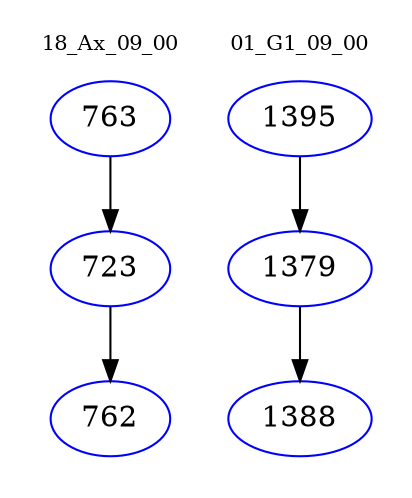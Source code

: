 digraph{
subgraph cluster_0 {
color = white
label = "18_Ax_09_00";
fontsize=10;
T0_763 [label="763", color="blue"]
T0_763 -> T0_723 [color="black"]
T0_723 [label="723", color="blue"]
T0_723 -> T0_762 [color="black"]
T0_762 [label="762", color="blue"]
}
subgraph cluster_1 {
color = white
label = "01_G1_09_00";
fontsize=10;
T1_1395 [label="1395", color="blue"]
T1_1395 -> T1_1379 [color="black"]
T1_1379 [label="1379", color="blue"]
T1_1379 -> T1_1388 [color="black"]
T1_1388 [label="1388", color="blue"]
}
}
